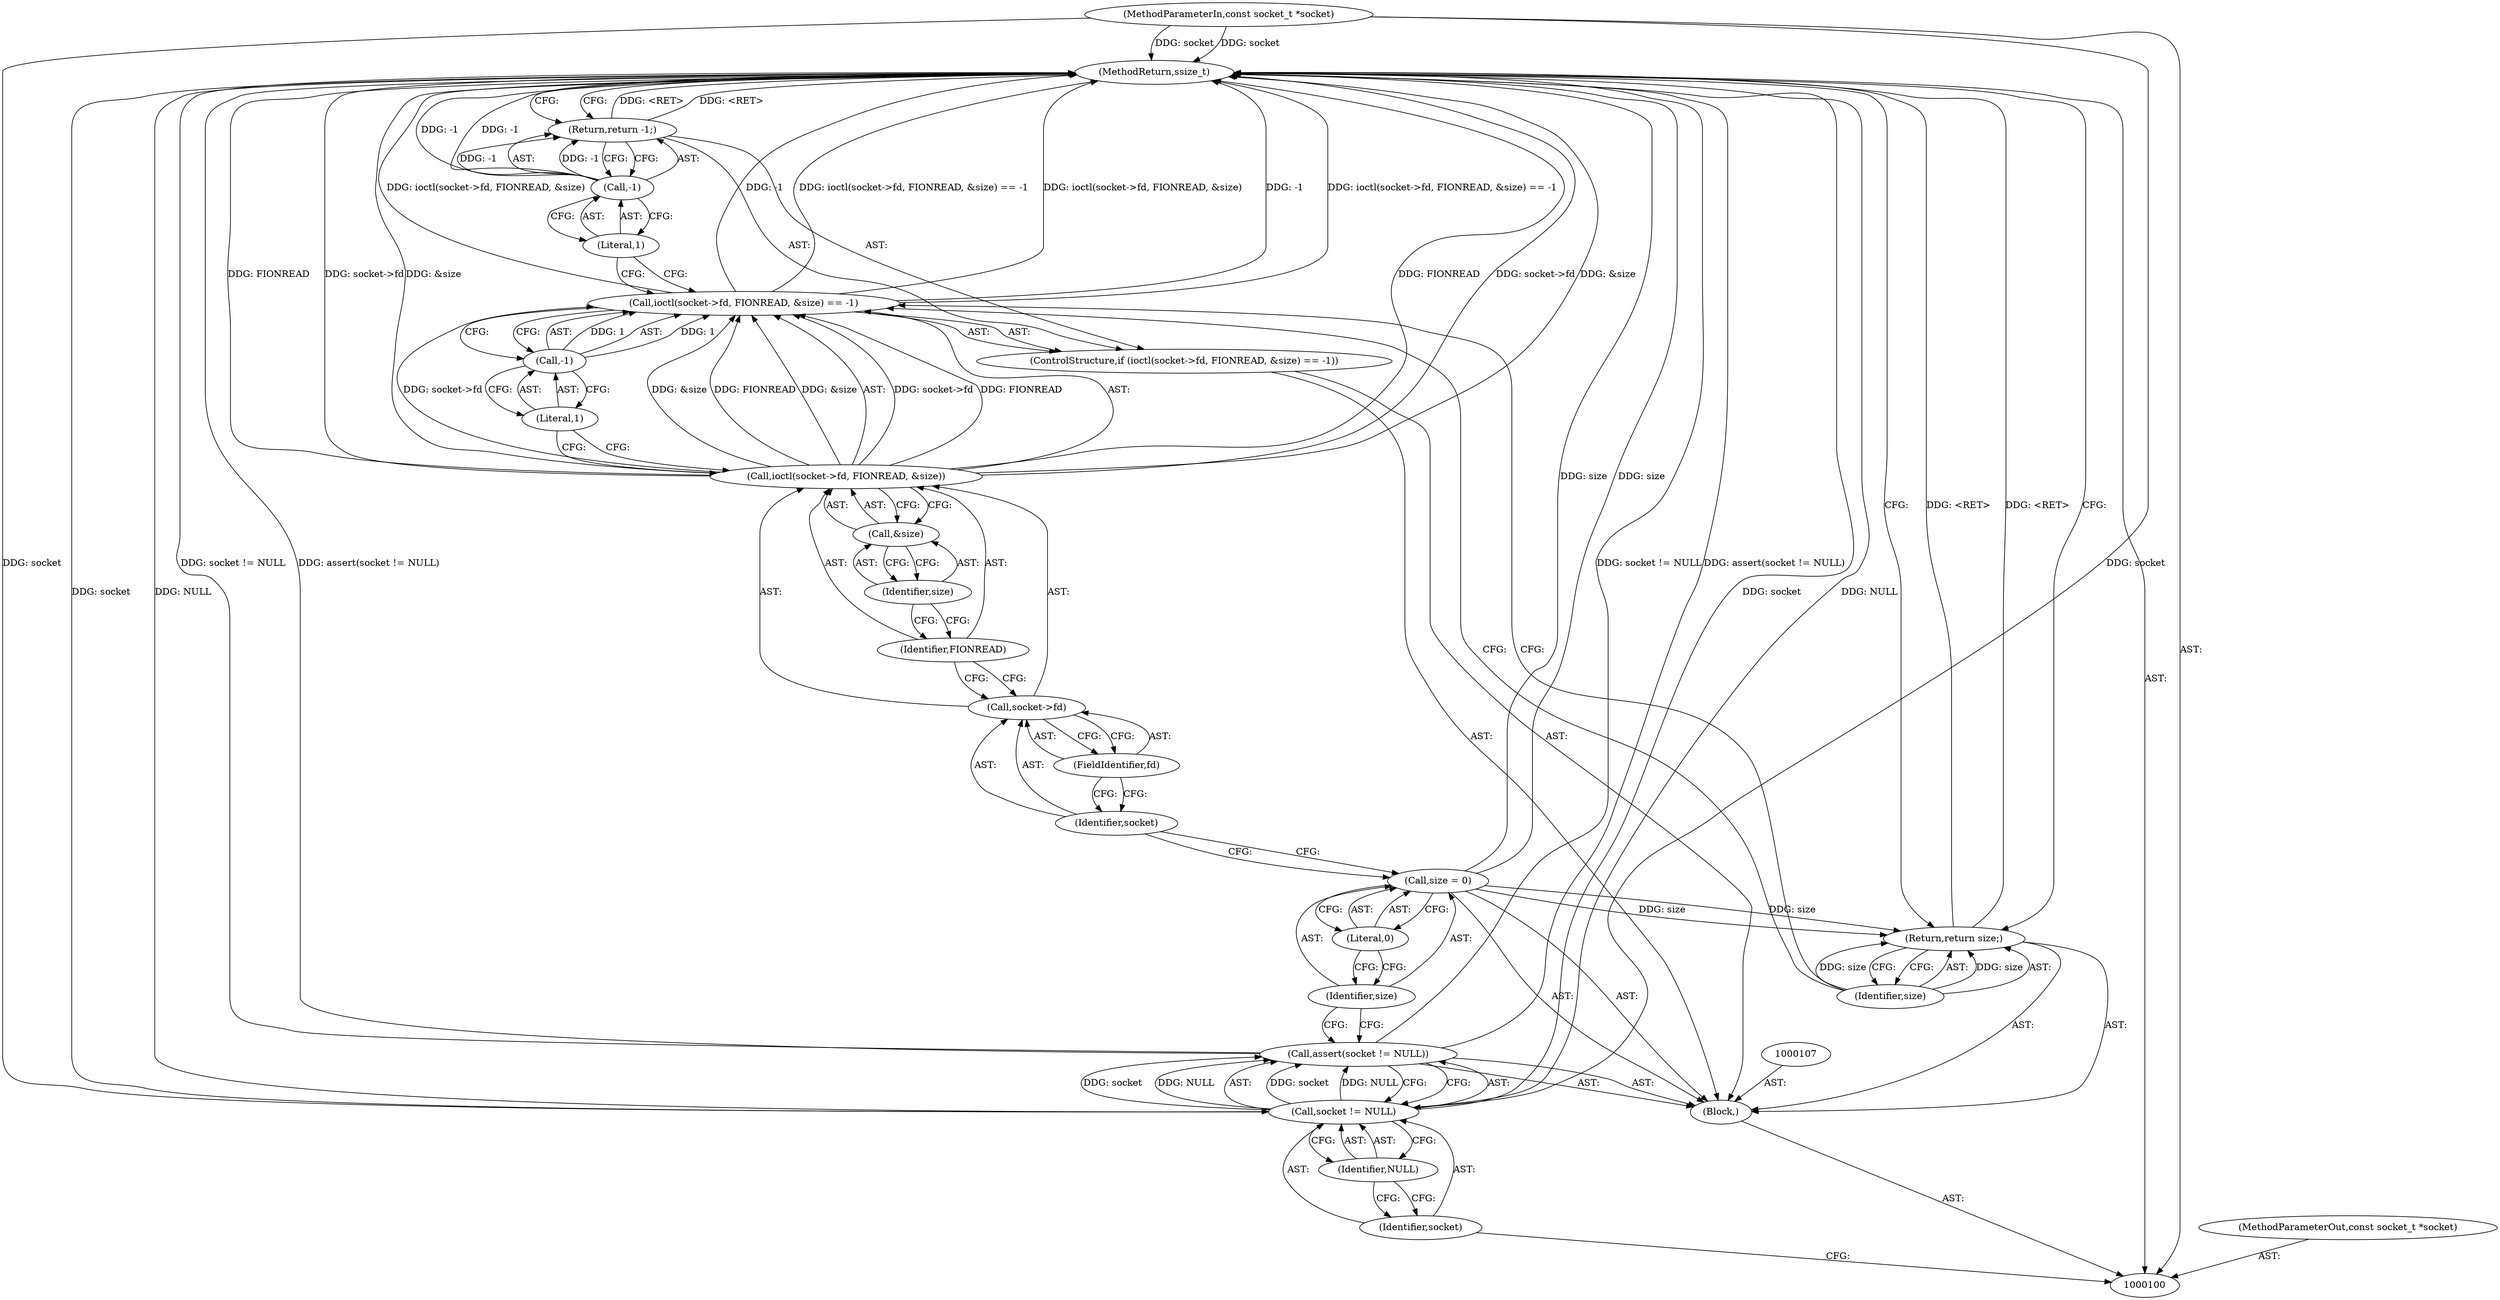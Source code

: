 digraph "1_Android_472271b153c5dc53c28beac55480a8d8434b2d5c_62" {
"1000127" [label="(MethodReturn,ssize_t)"];
"1000101" [label="(MethodParameterIn,const socket_t *socket)"];
"1000172" [label="(MethodParameterOut,const socket_t *socket)"];
"1000102" [label="(Block,)"];
"1000104" [label="(Call,socket != NULL)"];
"1000105" [label="(Identifier,socket)"];
"1000106" [label="(Identifier,NULL)"];
"1000103" [label="(Call,assert(socket != NULL))"];
"1000110" [label="(Literal,0)"];
"1000108" [label="(Call,size = 0)"];
"1000109" [label="(Identifier,size)"];
"1000114" [label="(Call,socket->fd)"];
"1000115" [label="(Identifier,socket)"];
"1000111" [label="(ControlStructure,if (ioctl(socket->fd, FIONREAD, &size) == -1))"];
"1000116" [label="(FieldIdentifier,fd)"];
"1000117" [label="(Identifier,FIONREAD)"];
"1000118" [label="(Call,&size)"];
"1000119" [label="(Identifier,size)"];
"1000120" [label="(Call,-1)"];
"1000121" [label="(Literal,1)"];
"1000112" [label="(Call,ioctl(socket->fd, FIONREAD, &size) == -1)"];
"1000113" [label="(Call,ioctl(socket->fd, FIONREAD, &size))"];
"1000123" [label="(Call,-1)"];
"1000124" [label="(Literal,1)"];
"1000122" [label="(Return,return -1;)"];
"1000126" [label="(Identifier,size)"];
"1000125" [label="(Return,return size;)"];
"1000127" -> "1000100"  [label="AST: "];
"1000127" -> "1000122"  [label="CFG: "];
"1000127" -> "1000125"  [label="CFG: "];
"1000122" -> "1000127"  [label="DDG: <RET>"];
"1000113" -> "1000127"  [label="DDG: FIONREAD"];
"1000113" -> "1000127"  [label="DDG: socket->fd"];
"1000113" -> "1000127"  [label="DDG: &size"];
"1000103" -> "1000127"  [label="DDG: socket != NULL"];
"1000103" -> "1000127"  [label="DDG: assert(socket != NULL)"];
"1000104" -> "1000127"  [label="DDG: socket"];
"1000104" -> "1000127"  [label="DDG: NULL"];
"1000123" -> "1000127"  [label="DDG: -1"];
"1000112" -> "1000127"  [label="DDG: ioctl(socket->fd, FIONREAD, &size) == -1"];
"1000112" -> "1000127"  [label="DDG: ioctl(socket->fd, FIONREAD, &size)"];
"1000112" -> "1000127"  [label="DDG: -1"];
"1000101" -> "1000127"  [label="DDG: socket"];
"1000108" -> "1000127"  [label="DDG: size"];
"1000125" -> "1000127"  [label="DDG: <RET>"];
"1000101" -> "1000100"  [label="AST: "];
"1000101" -> "1000127"  [label="DDG: socket"];
"1000101" -> "1000104"  [label="DDG: socket"];
"1000172" -> "1000100"  [label="AST: "];
"1000102" -> "1000100"  [label="AST: "];
"1000103" -> "1000102"  [label="AST: "];
"1000107" -> "1000102"  [label="AST: "];
"1000108" -> "1000102"  [label="AST: "];
"1000111" -> "1000102"  [label="AST: "];
"1000125" -> "1000102"  [label="AST: "];
"1000104" -> "1000103"  [label="AST: "];
"1000104" -> "1000106"  [label="CFG: "];
"1000105" -> "1000104"  [label="AST: "];
"1000106" -> "1000104"  [label="AST: "];
"1000103" -> "1000104"  [label="CFG: "];
"1000104" -> "1000127"  [label="DDG: socket"];
"1000104" -> "1000127"  [label="DDG: NULL"];
"1000104" -> "1000103"  [label="DDG: socket"];
"1000104" -> "1000103"  [label="DDG: NULL"];
"1000101" -> "1000104"  [label="DDG: socket"];
"1000105" -> "1000104"  [label="AST: "];
"1000105" -> "1000100"  [label="CFG: "];
"1000106" -> "1000105"  [label="CFG: "];
"1000106" -> "1000104"  [label="AST: "];
"1000106" -> "1000105"  [label="CFG: "];
"1000104" -> "1000106"  [label="CFG: "];
"1000103" -> "1000102"  [label="AST: "];
"1000103" -> "1000104"  [label="CFG: "];
"1000104" -> "1000103"  [label="AST: "];
"1000109" -> "1000103"  [label="CFG: "];
"1000103" -> "1000127"  [label="DDG: socket != NULL"];
"1000103" -> "1000127"  [label="DDG: assert(socket != NULL)"];
"1000104" -> "1000103"  [label="DDG: socket"];
"1000104" -> "1000103"  [label="DDG: NULL"];
"1000110" -> "1000108"  [label="AST: "];
"1000110" -> "1000109"  [label="CFG: "];
"1000108" -> "1000110"  [label="CFG: "];
"1000108" -> "1000102"  [label="AST: "];
"1000108" -> "1000110"  [label="CFG: "];
"1000109" -> "1000108"  [label="AST: "];
"1000110" -> "1000108"  [label="AST: "];
"1000115" -> "1000108"  [label="CFG: "];
"1000108" -> "1000127"  [label="DDG: size"];
"1000108" -> "1000125"  [label="DDG: size"];
"1000109" -> "1000108"  [label="AST: "];
"1000109" -> "1000103"  [label="CFG: "];
"1000110" -> "1000109"  [label="CFG: "];
"1000114" -> "1000113"  [label="AST: "];
"1000114" -> "1000116"  [label="CFG: "];
"1000115" -> "1000114"  [label="AST: "];
"1000116" -> "1000114"  [label="AST: "];
"1000117" -> "1000114"  [label="CFG: "];
"1000115" -> "1000114"  [label="AST: "];
"1000115" -> "1000108"  [label="CFG: "];
"1000116" -> "1000115"  [label="CFG: "];
"1000111" -> "1000102"  [label="AST: "];
"1000112" -> "1000111"  [label="AST: "];
"1000122" -> "1000111"  [label="AST: "];
"1000116" -> "1000114"  [label="AST: "];
"1000116" -> "1000115"  [label="CFG: "];
"1000114" -> "1000116"  [label="CFG: "];
"1000117" -> "1000113"  [label="AST: "];
"1000117" -> "1000114"  [label="CFG: "];
"1000119" -> "1000117"  [label="CFG: "];
"1000118" -> "1000113"  [label="AST: "];
"1000118" -> "1000119"  [label="CFG: "];
"1000119" -> "1000118"  [label="AST: "];
"1000113" -> "1000118"  [label="CFG: "];
"1000119" -> "1000118"  [label="AST: "];
"1000119" -> "1000117"  [label="CFG: "];
"1000118" -> "1000119"  [label="CFG: "];
"1000120" -> "1000112"  [label="AST: "];
"1000120" -> "1000121"  [label="CFG: "];
"1000121" -> "1000120"  [label="AST: "];
"1000112" -> "1000120"  [label="CFG: "];
"1000120" -> "1000112"  [label="DDG: 1"];
"1000121" -> "1000120"  [label="AST: "];
"1000121" -> "1000113"  [label="CFG: "];
"1000120" -> "1000121"  [label="CFG: "];
"1000112" -> "1000111"  [label="AST: "];
"1000112" -> "1000120"  [label="CFG: "];
"1000113" -> "1000112"  [label="AST: "];
"1000120" -> "1000112"  [label="AST: "];
"1000124" -> "1000112"  [label="CFG: "];
"1000126" -> "1000112"  [label="CFG: "];
"1000112" -> "1000127"  [label="DDG: ioctl(socket->fd, FIONREAD, &size) == -1"];
"1000112" -> "1000127"  [label="DDG: ioctl(socket->fd, FIONREAD, &size)"];
"1000112" -> "1000127"  [label="DDG: -1"];
"1000113" -> "1000112"  [label="DDG: socket->fd"];
"1000113" -> "1000112"  [label="DDG: FIONREAD"];
"1000113" -> "1000112"  [label="DDG: &size"];
"1000120" -> "1000112"  [label="DDG: 1"];
"1000113" -> "1000112"  [label="AST: "];
"1000113" -> "1000118"  [label="CFG: "];
"1000114" -> "1000113"  [label="AST: "];
"1000117" -> "1000113"  [label="AST: "];
"1000118" -> "1000113"  [label="AST: "];
"1000121" -> "1000113"  [label="CFG: "];
"1000113" -> "1000127"  [label="DDG: FIONREAD"];
"1000113" -> "1000127"  [label="DDG: socket->fd"];
"1000113" -> "1000127"  [label="DDG: &size"];
"1000113" -> "1000112"  [label="DDG: socket->fd"];
"1000113" -> "1000112"  [label="DDG: FIONREAD"];
"1000113" -> "1000112"  [label="DDG: &size"];
"1000123" -> "1000122"  [label="AST: "];
"1000123" -> "1000124"  [label="CFG: "];
"1000124" -> "1000123"  [label="AST: "];
"1000122" -> "1000123"  [label="CFG: "];
"1000123" -> "1000127"  [label="DDG: -1"];
"1000123" -> "1000122"  [label="DDG: -1"];
"1000124" -> "1000123"  [label="AST: "];
"1000124" -> "1000112"  [label="CFG: "];
"1000123" -> "1000124"  [label="CFG: "];
"1000122" -> "1000111"  [label="AST: "];
"1000122" -> "1000123"  [label="CFG: "];
"1000123" -> "1000122"  [label="AST: "];
"1000127" -> "1000122"  [label="CFG: "];
"1000122" -> "1000127"  [label="DDG: <RET>"];
"1000123" -> "1000122"  [label="DDG: -1"];
"1000126" -> "1000125"  [label="AST: "];
"1000126" -> "1000112"  [label="CFG: "];
"1000125" -> "1000126"  [label="CFG: "];
"1000126" -> "1000125"  [label="DDG: size"];
"1000125" -> "1000102"  [label="AST: "];
"1000125" -> "1000126"  [label="CFG: "];
"1000126" -> "1000125"  [label="AST: "];
"1000127" -> "1000125"  [label="CFG: "];
"1000125" -> "1000127"  [label="DDG: <RET>"];
"1000126" -> "1000125"  [label="DDG: size"];
"1000108" -> "1000125"  [label="DDG: size"];
}
